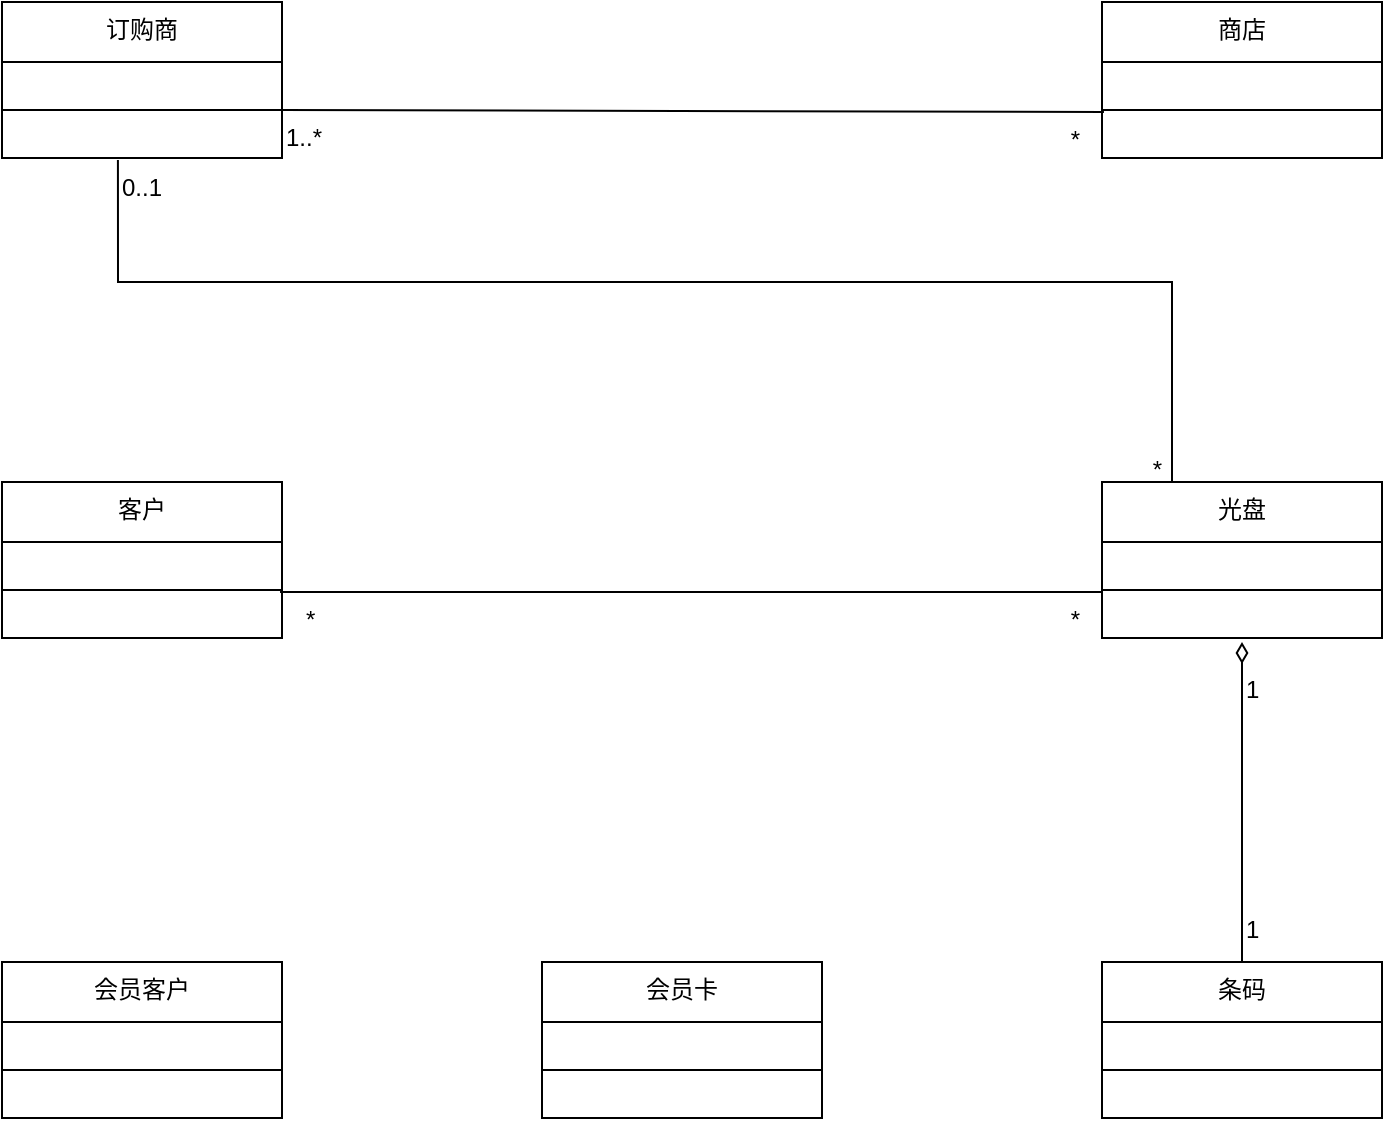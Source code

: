 <mxfile version="28.2.5">
  <diagram name="第 1 页" id="ke_pS9Q1aL-D20hLVY9y">
    <mxGraphModel dx="826" dy="784" grid="1" gridSize="10" guides="1" tooltips="1" connect="1" arrows="1" fold="1" page="1" pageScale="1" pageWidth="1200" pageHeight="1600" math="0" shadow="0">
      <root>
        <mxCell id="0" />
        <mxCell id="1" parent="0" />
        <mxCell id="IEos8tZ_cyTex-AkY5F_-1" value="订购商" style="swimlane;fontStyle=0;align=center;verticalAlign=top;childLayout=stackLayout;horizontal=1;startSize=30;horizontalStack=0;resizeParent=1;resizeParentMax=0;resizeLast=0;collapsible=0;marginBottom=0;html=1;whiteSpace=wrap;" vertex="1" parent="1">
          <mxGeometry x="260" y="320" width="140" height="78" as="geometry" />
        </mxCell>
        <mxCell id="IEos8tZ_cyTex-AkY5F_-3" value="&amp;nbsp;" style="text;html=1;strokeColor=none;fillColor=none;align=left;verticalAlign=middle;spacingLeft=4;spacingRight=4;overflow=hidden;rotatable=0;points=[[0,0.5],[1,0.5]];portConstraint=eastwest;whiteSpace=wrap;" vertex="1" parent="IEos8tZ_cyTex-AkY5F_-1">
          <mxGeometry y="30" width="140" height="20" as="geometry" />
        </mxCell>
        <mxCell id="IEos8tZ_cyTex-AkY5F_-6" value="" style="line;strokeWidth=1;fillColor=none;align=left;verticalAlign=middle;spacingTop=-1;spacingLeft=3;spacingRight=3;rotatable=0;labelPosition=right;points=[];portConstraint=eastwest;" vertex="1" parent="IEos8tZ_cyTex-AkY5F_-1">
          <mxGeometry y="50" width="140" height="8" as="geometry" />
        </mxCell>
        <mxCell id="IEos8tZ_cyTex-AkY5F_-8" value="&amp;nbsp;" style="text;html=1;strokeColor=none;fillColor=none;align=left;verticalAlign=middle;spacingLeft=4;spacingRight=4;overflow=hidden;rotatable=0;points=[[0,0.5],[1,0.5]];portConstraint=eastwest;whiteSpace=wrap;" vertex="1" parent="IEos8tZ_cyTex-AkY5F_-1">
          <mxGeometry y="58" width="140" height="20" as="geometry" />
        </mxCell>
        <mxCell id="IEos8tZ_cyTex-AkY5F_-9" value="商店" style="swimlane;fontStyle=0;align=center;verticalAlign=top;childLayout=stackLayout;horizontal=1;startSize=30;horizontalStack=0;resizeParent=1;resizeParentMax=0;resizeLast=0;collapsible=0;marginBottom=0;html=1;whiteSpace=wrap;" vertex="1" parent="1">
          <mxGeometry x="810" y="320" width="140" height="78" as="geometry" />
        </mxCell>
        <mxCell id="IEos8tZ_cyTex-AkY5F_-10" value="&amp;nbsp;" style="text;html=1;strokeColor=none;fillColor=none;align=left;verticalAlign=middle;spacingLeft=4;spacingRight=4;overflow=hidden;rotatable=0;points=[[0,0.5],[1,0.5]];portConstraint=eastwest;whiteSpace=wrap;" vertex="1" parent="IEos8tZ_cyTex-AkY5F_-9">
          <mxGeometry y="30" width="140" height="20" as="geometry" />
        </mxCell>
        <mxCell id="IEos8tZ_cyTex-AkY5F_-11" value="" style="line;strokeWidth=1;fillColor=none;align=left;verticalAlign=middle;spacingTop=-1;spacingLeft=3;spacingRight=3;rotatable=0;labelPosition=right;points=[];portConstraint=eastwest;" vertex="1" parent="IEos8tZ_cyTex-AkY5F_-9">
          <mxGeometry y="50" width="140" height="8" as="geometry" />
        </mxCell>
        <mxCell id="IEos8tZ_cyTex-AkY5F_-12" value="&amp;nbsp;" style="text;html=1;strokeColor=none;fillColor=none;align=left;verticalAlign=middle;spacingLeft=4;spacingRight=4;overflow=hidden;rotatable=0;points=[[0,0.5],[1,0.5]];portConstraint=eastwest;whiteSpace=wrap;" vertex="1" parent="IEos8tZ_cyTex-AkY5F_-9">
          <mxGeometry y="58" width="140" height="20" as="geometry" />
        </mxCell>
        <mxCell id="IEos8tZ_cyTex-AkY5F_-13" value="客户" style="swimlane;fontStyle=0;align=center;verticalAlign=top;childLayout=stackLayout;horizontal=1;startSize=30;horizontalStack=0;resizeParent=1;resizeParentMax=0;resizeLast=0;collapsible=0;marginBottom=0;html=1;whiteSpace=wrap;" vertex="1" parent="1">
          <mxGeometry x="260" y="560" width="140" height="78" as="geometry" />
        </mxCell>
        <mxCell id="IEos8tZ_cyTex-AkY5F_-14" value="&amp;nbsp;" style="text;html=1;strokeColor=none;fillColor=none;align=left;verticalAlign=middle;spacingLeft=4;spacingRight=4;overflow=hidden;rotatable=0;points=[[0,0.5],[1,0.5]];portConstraint=eastwest;whiteSpace=wrap;" vertex="1" parent="IEos8tZ_cyTex-AkY5F_-13">
          <mxGeometry y="30" width="140" height="20" as="geometry" />
        </mxCell>
        <mxCell id="IEos8tZ_cyTex-AkY5F_-15" value="" style="line;strokeWidth=1;fillColor=none;align=left;verticalAlign=middle;spacingTop=-1;spacingLeft=3;spacingRight=3;rotatable=0;labelPosition=right;points=[];portConstraint=eastwest;" vertex="1" parent="IEos8tZ_cyTex-AkY5F_-13">
          <mxGeometry y="50" width="140" height="8" as="geometry" />
        </mxCell>
        <mxCell id="IEos8tZ_cyTex-AkY5F_-16" value="&amp;nbsp;" style="text;html=1;strokeColor=none;fillColor=none;align=left;verticalAlign=middle;spacingLeft=4;spacingRight=4;overflow=hidden;rotatable=0;points=[[0,0.5],[1,0.5]];portConstraint=eastwest;whiteSpace=wrap;" vertex="1" parent="IEos8tZ_cyTex-AkY5F_-13">
          <mxGeometry y="58" width="140" height="20" as="geometry" />
        </mxCell>
        <mxCell id="IEos8tZ_cyTex-AkY5F_-17" value="光盘" style="swimlane;fontStyle=0;align=center;verticalAlign=top;childLayout=stackLayout;horizontal=1;startSize=30;horizontalStack=0;resizeParent=1;resizeParentMax=0;resizeLast=0;collapsible=0;marginBottom=0;html=1;whiteSpace=wrap;" vertex="1" parent="1">
          <mxGeometry x="810" y="560" width="140" height="78" as="geometry" />
        </mxCell>
        <mxCell id="IEos8tZ_cyTex-AkY5F_-18" value="&amp;nbsp;" style="text;html=1;strokeColor=none;fillColor=none;align=left;verticalAlign=middle;spacingLeft=4;spacingRight=4;overflow=hidden;rotatable=0;points=[[0,0.5],[1,0.5]];portConstraint=eastwest;whiteSpace=wrap;" vertex="1" parent="IEos8tZ_cyTex-AkY5F_-17">
          <mxGeometry y="30" width="140" height="20" as="geometry" />
        </mxCell>
        <mxCell id="IEos8tZ_cyTex-AkY5F_-19" value="" style="line;strokeWidth=1;fillColor=none;align=left;verticalAlign=middle;spacingTop=-1;spacingLeft=3;spacingRight=3;rotatable=0;labelPosition=right;points=[];portConstraint=eastwest;" vertex="1" parent="IEos8tZ_cyTex-AkY5F_-17">
          <mxGeometry y="50" width="140" height="8" as="geometry" />
        </mxCell>
        <mxCell id="IEos8tZ_cyTex-AkY5F_-20" value="&amp;nbsp;" style="text;html=1;strokeColor=none;fillColor=none;align=left;verticalAlign=middle;spacingLeft=4;spacingRight=4;overflow=hidden;rotatable=0;points=[[0,0.5],[1,0.5]];portConstraint=eastwest;whiteSpace=wrap;" vertex="1" parent="IEos8tZ_cyTex-AkY5F_-17">
          <mxGeometry y="58" width="140" height="20" as="geometry" />
        </mxCell>
        <mxCell id="IEos8tZ_cyTex-AkY5F_-21" value="会员客户" style="swimlane;fontStyle=0;align=center;verticalAlign=top;childLayout=stackLayout;horizontal=1;startSize=30;horizontalStack=0;resizeParent=1;resizeParentMax=0;resizeLast=0;collapsible=0;marginBottom=0;html=1;whiteSpace=wrap;" vertex="1" parent="1">
          <mxGeometry x="260" y="800" width="140" height="78" as="geometry" />
        </mxCell>
        <mxCell id="IEos8tZ_cyTex-AkY5F_-22" value="&amp;nbsp;" style="text;html=1;strokeColor=none;fillColor=none;align=left;verticalAlign=middle;spacingLeft=4;spacingRight=4;overflow=hidden;rotatable=0;points=[[0,0.5],[1,0.5]];portConstraint=eastwest;whiteSpace=wrap;" vertex="1" parent="IEos8tZ_cyTex-AkY5F_-21">
          <mxGeometry y="30" width="140" height="20" as="geometry" />
        </mxCell>
        <mxCell id="IEos8tZ_cyTex-AkY5F_-23" value="" style="line;strokeWidth=1;fillColor=none;align=left;verticalAlign=middle;spacingTop=-1;spacingLeft=3;spacingRight=3;rotatable=0;labelPosition=right;points=[];portConstraint=eastwest;" vertex="1" parent="IEos8tZ_cyTex-AkY5F_-21">
          <mxGeometry y="50" width="140" height="8" as="geometry" />
        </mxCell>
        <mxCell id="IEos8tZ_cyTex-AkY5F_-24" value="&amp;nbsp;" style="text;html=1;strokeColor=none;fillColor=none;align=left;verticalAlign=middle;spacingLeft=4;spacingRight=4;overflow=hidden;rotatable=0;points=[[0,0.5],[1,0.5]];portConstraint=eastwest;whiteSpace=wrap;" vertex="1" parent="IEos8tZ_cyTex-AkY5F_-21">
          <mxGeometry y="58" width="140" height="20" as="geometry" />
        </mxCell>
        <mxCell id="IEos8tZ_cyTex-AkY5F_-25" value="会员卡" style="swimlane;fontStyle=0;align=center;verticalAlign=top;childLayout=stackLayout;horizontal=1;startSize=30;horizontalStack=0;resizeParent=1;resizeParentMax=0;resizeLast=0;collapsible=0;marginBottom=0;html=1;whiteSpace=wrap;" vertex="1" parent="1">
          <mxGeometry x="530" y="800" width="140" height="78" as="geometry" />
        </mxCell>
        <mxCell id="IEos8tZ_cyTex-AkY5F_-26" value="&amp;nbsp;" style="text;html=1;strokeColor=none;fillColor=none;align=left;verticalAlign=middle;spacingLeft=4;spacingRight=4;overflow=hidden;rotatable=0;points=[[0,0.5],[1,0.5]];portConstraint=eastwest;whiteSpace=wrap;" vertex="1" parent="IEos8tZ_cyTex-AkY5F_-25">
          <mxGeometry y="30" width="140" height="20" as="geometry" />
        </mxCell>
        <mxCell id="IEos8tZ_cyTex-AkY5F_-27" value="" style="line;strokeWidth=1;fillColor=none;align=left;verticalAlign=middle;spacingTop=-1;spacingLeft=3;spacingRight=3;rotatable=0;labelPosition=right;points=[];portConstraint=eastwest;" vertex="1" parent="IEos8tZ_cyTex-AkY5F_-25">
          <mxGeometry y="50" width="140" height="8" as="geometry" />
        </mxCell>
        <mxCell id="IEos8tZ_cyTex-AkY5F_-28" value="&amp;nbsp;" style="text;html=1;strokeColor=none;fillColor=none;align=left;verticalAlign=middle;spacingLeft=4;spacingRight=4;overflow=hidden;rotatable=0;points=[[0,0.5],[1,0.5]];portConstraint=eastwest;whiteSpace=wrap;" vertex="1" parent="IEos8tZ_cyTex-AkY5F_-25">
          <mxGeometry y="58" width="140" height="20" as="geometry" />
        </mxCell>
        <mxCell id="IEos8tZ_cyTex-AkY5F_-29" value="条码" style="swimlane;fontStyle=0;align=center;verticalAlign=top;childLayout=stackLayout;horizontal=1;startSize=30;horizontalStack=0;resizeParent=1;resizeParentMax=0;resizeLast=0;collapsible=0;marginBottom=0;html=1;whiteSpace=wrap;" vertex="1" parent="1">
          <mxGeometry x="810" y="800" width="140" height="78" as="geometry" />
        </mxCell>
        <mxCell id="IEos8tZ_cyTex-AkY5F_-30" value="&amp;nbsp;" style="text;html=1;strokeColor=none;fillColor=none;align=left;verticalAlign=middle;spacingLeft=4;spacingRight=4;overflow=hidden;rotatable=0;points=[[0,0.5],[1,0.5]];portConstraint=eastwest;whiteSpace=wrap;" vertex="1" parent="IEos8tZ_cyTex-AkY5F_-29">
          <mxGeometry y="30" width="140" height="20" as="geometry" />
        </mxCell>
        <mxCell id="IEos8tZ_cyTex-AkY5F_-31" value="" style="line;strokeWidth=1;fillColor=none;align=left;verticalAlign=middle;spacingTop=-1;spacingLeft=3;spacingRight=3;rotatable=0;labelPosition=right;points=[];portConstraint=eastwest;" vertex="1" parent="IEos8tZ_cyTex-AkY5F_-29">
          <mxGeometry y="50" width="140" height="8" as="geometry" />
        </mxCell>
        <mxCell id="IEos8tZ_cyTex-AkY5F_-32" value="&amp;nbsp;" style="text;html=1;strokeColor=none;fillColor=none;align=left;verticalAlign=middle;spacingLeft=4;spacingRight=4;overflow=hidden;rotatable=0;points=[[0,0.5],[1,0.5]];portConstraint=eastwest;whiteSpace=wrap;" vertex="1" parent="IEos8tZ_cyTex-AkY5F_-29">
          <mxGeometry y="58" width="140" height="20" as="geometry" />
        </mxCell>
        <mxCell id="IEos8tZ_cyTex-AkY5F_-33" value="" style="endArrow=none;html=1;rounded=0;align=center;verticalAlign=top;endFill=0;labelBackgroundColor=none;exitX=1;exitY=1.2;exitDx=0;exitDy=0;exitPerimeter=0;entryX=0.007;entryY=-0.15;entryDx=0;entryDy=0;entryPerimeter=0;" edge="1" parent="1" source="IEos8tZ_cyTex-AkY5F_-3" target="IEos8tZ_cyTex-AkY5F_-12">
          <mxGeometry relative="1" as="geometry">
            <mxPoint x="520" y="480" as="sourcePoint" />
            <mxPoint x="720" y="480" as="targetPoint" />
          </mxGeometry>
        </mxCell>
        <mxCell id="IEos8tZ_cyTex-AkY5F_-34" value="" style="resizable=0;html=1;align=left;verticalAlign=bottom;labelBackgroundColor=none;" connectable="0" vertex="1" parent="IEos8tZ_cyTex-AkY5F_-33">
          <mxGeometry x="-1" relative="1" as="geometry" />
        </mxCell>
        <mxCell id="IEos8tZ_cyTex-AkY5F_-35" value="1..*" style="resizable=0;html=1;align=left;verticalAlign=top;labelBackgroundColor=none;" connectable="0" vertex="1" parent="IEos8tZ_cyTex-AkY5F_-33">
          <mxGeometry x="-1" relative="1" as="geometry" />
        </mxCell>
        <mxCell id="IEos8tZ_cyTex-AkY5F_-37" value="*" style="resizable=0;html=1;align=right;verticalAlign=top;labelBackgroundColor=none;" connectable="0" vertex="1" parent="IEos8tZ_cyTex-AkY5F_-33">
          <mxGeometry x="1" relative="1" as="geometry">
            <mxPoint x="-11" as="offset" />
          </mxGeometry>
        </mxCell>
        <mxCell id="IEos8tZ_cyTex-AkY5F_-38" value="" style="endArrow=none;html=1;rounded=0;align=center;verticalAlign=top;endFill=0;labelBackgroundColor=none;exitX=0.414;exitY=1.05;exitDx=0;exitDy=0;exitPerimeter=0;entryX=0.25;entryY=0;entryDx=0;entryDy=0;" edge="1" parent="1" source="IEos8tZ_cyTex-AkY5F_-8" target="IEos8tZ_cyTex-AkY5F_-17">
          <mxGeometry relative="1" as="geometry">
            <mxPoint x="560" y="500" as="sourcePoint" />
            <mxPoint x="971" y="501" as="targetPoint" />
            <Array as="points">
              <mxPoint x="318" y="460" />
              <mxPoint x="845" y="460" />
            </Array>
          </mxGeometry>
        </mxCell>
        <mxCell id="IEos8tZ_cyTex-AkY5F_-39" value="" style="resizable=0;html=1;align=left;verticalAlign=bottom;labelBackgroundColor=none;" connectable="0" vertex="1" parent="IEos8tZ_cyTex-AkY5F_-38">
          <mxGeometry x="-1" relative="1" as="geometry" />
        </mxCell>
        <mxCell id="IEos8tZ_cyTex-AkY5F_-40" value="0..1" style="resizable=0;html=1;align=left;verticalAlign=top;labelBackgroundColor=none;" connectable="0" vertex="1" parent="IEos8tZ_cyTex-AkY5F_-38">
          <mxGeometry x="-1" relative="1" as="geometry" />
        </mxCell>
        <mxCell id="IEos8tZ_cyTex-AkY5F_-41" value="*" style="resizable=0;html=1;align=right;verticalAlign=top;labelBackgroundColor=none;" connectable="0" vertex="1" parent="IEos8tZ_cyTex-AkY5F_-38">
          <mxGeometry x="1" relative="1" as="geometry">
            <mxPoint x="-5" y="-20" as="offset" />
          </mxGeometry>
        </mxCell>
        <mxCell id="IEos8tZ_cyTex-AkY5F_-42" value="" style="endArrow=none;html=1;rounded=0;align=center;verticalAlign=top;endFill=0;labelBackgroundColor=none;exitX=0.993;exitY=-0.15;exitDx=0;exitDy=0;exitPerimeter=0;" edge="1" parent="1" source="IEos8tZ_cyTex-AkY5F_-16">
          <mxGeometry relative="1" as="geometry">
            <mxPoint x="640" y="620" as="sourcePoint" />
            <mxPoint x="810" y="615" as="targetPoint" />
          </mxGeometry>
        </mxCell>
        <mxCell id="IEos8tZ_cyTex-AkY5F_-43" value="" style="resizable=0;html=1;align=left;verticalAlign=bottom;labelBackgroundColor=none;" connectable="0" vertex="1" parent="IEos8tZ_cyTex-AkY5F_-42">
          <mxGeometry x="-1" relative="1" as="geometry" />
        </mxCell>
        <mxCell id="IEos8tZ_cyTex-AkY5F_-44" value="*" style="resizable=0;html=1;align=left;verticalAlign=top;labelBackgroundColor=none;" connectable="0" vertex="1" parent="IEos8tZ_cyTex-AkY5F_-42">
          <mxGeometry x="-1" relative="1" as="geometry">
            <mxPoint x="11" as="offset" />
          </mxGeometry>
        </mxCell>
        <mxCell id="IEos8tZ_cyTex-AkY5F_-45" value="*" style="resizable=0;html=1;align=right;verticalAlign=top;labelBackgroundColor=none;" connectable="0" vertex="1" parent="IEos8tZ_cyTex-AkY5F_-42">
          <mxGeometry x="1" relative="1" as="geometry">
            <mxPoint x="-11" as="offset" />
          </mxGeometry>
        </mxCell>
        <mxCell id="IEos8tZ_cyTex-AkY5F_-51" value="" style="endArrow=none;startArrow=diamondThin;endFill=0;startFill=0;html=1;verticalAlign=bottom;labelBackgroundColor=none;strokeWidth=1;startSize=8;endSize=8;rounded=0;entryX=0.5;entryY=0;entryDx=0;entryDy=0;exitX=0.5;exitY=1.1;exitDx=0;exitDy=0;exitPerimeter=0;" edge="1" parent="1" source="IEos8tZ_cyTex-AkY5F_-20" target="IEos8tZ_cyTex-AkY5F_-29">
          <mxGeometry width="160" relative="1" as="geometry">
            <mxPoint x="500" y="650" as="sourcePoint" />
            <mxPoint x="660" y="650" as="targetPoint" />
          </mxGeometry>
        </mxCell>
        <mxCell id="IEos8tZ_cyTex-AkY5F_-53" value="1" style="resizable=0;html=1;align=left;verticalAlign=top;labelBackgroundColor=none;" connectable="0" vertex="1" parent="1">
          <mxGeometry x="880" y="770" as="geometry" />
        </mxCell>
        <mxCell id="IEos8tZ_cyTex-AkY5F_-54" value="1" style="resizable=0;html=1;align=left;verticalAlign=top;labelBackgroundColor=none;" connectable="0" vertex="1" parent="1">
          <mxGeometry x="880" y="650" as="geometry" />
        </mxCell>
      </root>
    </mxGraphModel>
  </diagram>
</mxfile>
